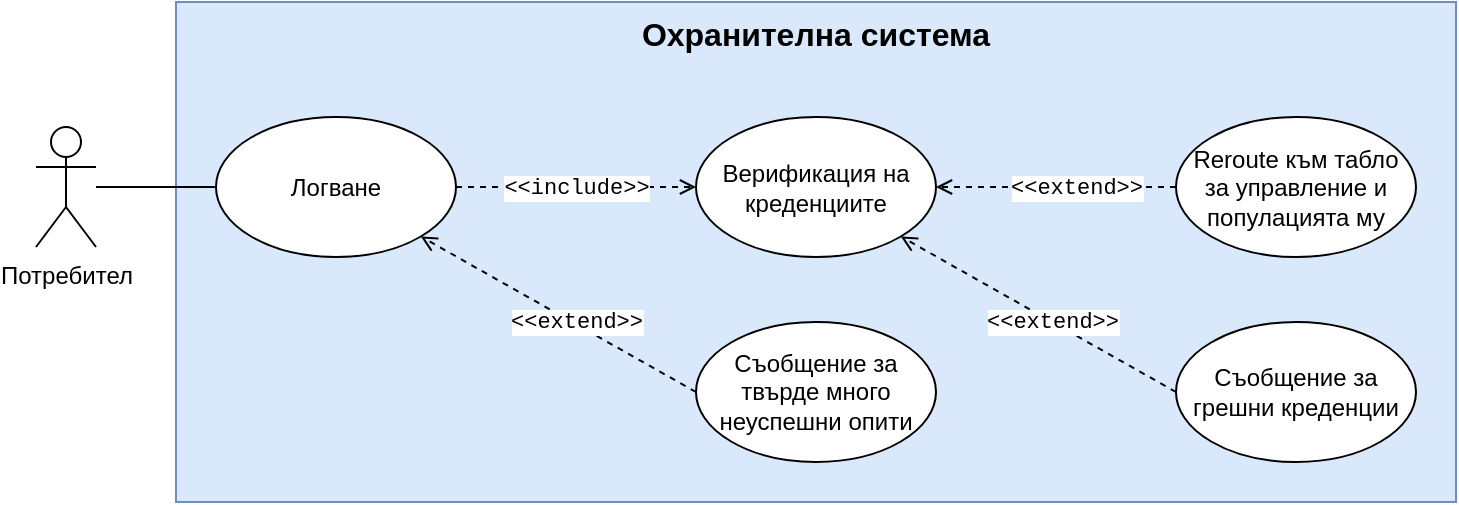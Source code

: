 <mxfile version="24.0.0" type="device">
  <diagram name="Page-1" id="30MqnBOIeB0xsz5yenpp">
    <mxGraphModel dx="2103" dy="4466" grid="1" gridSize="10" guides="1" tooltips="1" connect="1" arrows="1" fold="1" page="1" pageScale="1" pageWidth="827" pageHeight="1169" math="0" shadow="0">
      <root>
        <mxCell id="0" />
        <mxCell id="1" parent="0" />
        <mxCell id="JSNbP3Fe5mPufIV70ukt-22" value="Охранителна система" style="whiteSpace=wrap;html=1;verticalAlign=top;fillColor=#dae8fc;fillStyle=solid;fontStyle=1;fontSize=16;strokeColor=#6c8ebf;" parent="1" vertex="1">
          <mxGeometry x="90" y="-140" width="640" height="250" as="geometry" />
        </mxCell>
        <mxCell id="JSNbP3Fe5mPufIV70ukt-24" style="edgeStyle=orthogonalEdgeStyle;rounded=0;orthogonalLoop=1;jettySize=auto;html=1;entryX=0;entryY=0.5;entryDx=0;entryDy=0;endArrow=none;endFill=0;" parent="1" source="JSNbP3Fe5mPufIV70ukt-21" target="JSNbP3Fe5mPufIV70ukt-23" edge="1">
          <mxGeometry relative="1" as="geometry" />
        </mxCell>
        <mxCell id="JSNbP3Fe5mPufIV70ukt-21" value="Потребител" style="shape=umlActor;verticalLabelPosition=bottom;verticalAlign=top;html=1;outlineConnect=0;" parent="1" vertex="1">
          <mxGeometry x="20" y="-77.5" width="30" height="60" as="geometry" />
        </mxCell>
        <mxCell id="JSNbP3Fe5mPufIV70ukt-26" style="edgeStyle=orthogonalEdgeStyle;rounded=0;orthogonalLoop=1;jettySize=auto;html=1;entryX=0;entryY=0.5;entryDx=0;entryDy=0;dashed=1;endArrow=open;endFill=0;" parent="1" source="JSNbP3Fe5mPufIV70ukt-23" target="JSNbP3Fe5mPufIV70ukt-25" edge="1">
          <mxGeometry relative="1" as="geometry" />
        </mxCell>
        <mxCell id="JSNbP3Fe5mPufIV70ukt-29" value="&amp;lt;&amp;lt;include&amp;gt;&amp;gt;" style="edgeLabel;html=1;align=center;verticalAlign=middle;resizable=0;points=[];fontFamily=Courier New;" parent="JSNbP3Fe5mPufIV70ukt-26" vertex="1" connectable="0">
          <mxGeometry x="0.249" y="3" relative="1" as="geometry">
            <mxPoint x="-15" y="3" as="offset" />
          </mxGeometry>
        </mxCell>
        <mxCell id="JSNbP3Fe5mPufIV70ukt-23" value="Логване" style="ellipse;whiteSpace=wrap;html=1;" parent="1" vertex="1">
          <mxGeometry x="110" y="-82.5" width="120" height="70" as="geometry" />
        </mxCell>
        <mxCell id="JSNbP3Fe5mPufIV70ukt-25" value="Верификация на креденциите" style="ellipse;whiteSpace=wrap;html=1;" parent="1" vertex="1">
          <mxGeometry x="350" y="-82.5" width="120" height="70" as="geometry" />
        </mxCell>
        <mxCell id="JSNbP3Fe5mPufIV70ukt-31" style="rounded=0;orthogonalLoop=1;jettySize=auto;html=1;exitX=0;exitY=0.5;exitDx=0;exitDy=0;endArrow=open;endFill=0;dashed=1;entryX=1;entryY=1;entryDx=0;entryDy=0;" parent="1" source="JSNbP3Fe5mPufIV70ukt-27" target="JSNbP3Fe5mPufIV70ukt-25" edge="1">
          <mxGeometry relative="1" as="geometry">
            <mxPoint x="470" y="-50" as="targetPoint" />
          </mxGeometry>
        </mxCell>
        <mxCell id="JSNbP3Fe5mPufIV70ukt-33" value="&amp;lt;&amp;lt;extend&amp;gt;&amp;gt;" style="edgeLabel;html=1;align=center;verticalAlign=middle;resizable=0;points=[];fontFamily=Courier New;" parent="JSNbP3Fe5mPufIV70ukt-31" vertex="1" connectable="0">
          <mxGeometry x="-0.04" y="-2" relative="1" as="geometry">
            <mxPoint x="3" y="4" as="offset" />
          </mxGeometry>
        </mxCell>
        <mxCell id="JSNbP3Fe5mPufIV70ukt-27" value="Съобщение за грешни креденции" style="ellipse;whiteSpace=wrap;html=1;" parent="1" vertex="1">
          <mxGeometry x="590" y="20" width="120" height="70" as="geometry" />
        </mxCell>
        <mxCell id="JSNbP3Fe5mPufIV70ukt-30" style="edgeStyle=orthogonalEdgeStyle;rounded=0;orthogonalLoop=1;jettySize=auto;html=1;exitX=0;exitY=0.5;exitDx=0;exitDy=0;entryX=1;entryY=0.5;entryDx=0;entryDy=0;endArrow=open;endFill=0;dashed=1;" parent="1" source="JSNbP3Fe5mPufIV70ukt-28" target="JSNbP3Fe5mPufIV70ukt-25" edge="1">
          <mxGeometry relative="1" as="geometry" />
        </mxCell>
        <mxCell id="JSNbP3Fe5mPufIV70ukt-32" value="&amp;lt;&amp;lt;extend&amp;gt;&amp;gt;" style="edgeLabel;html=1;align=center;verticalAlign=middle;resizable=0;points=[];fontFamily=Courier New;" parent="JSNbP3Fe5mPufIV70ukt-30" vertex="1" connectable="0">
          <mxGeometry x="0.104" y="1" relative="1" as="geometry">
            <mxPoint x="16" y="-1" as="offset" />
          </mxGeometry>
        </mxCell>
        <mxCell id="JSNbP3Fe5mPufIV70ukt-28" value="Reroute към табло за управление и популацията му" style="ellipse;whiteSpace=wrap;html=1;" parent="1" vertex="1">
          <mxGeometry x="590" y="-82.5" width="120" height="70" as="geometry" />
        </mxCell>
        <mxCell id="JSNbP3Fe5mPufIV70ukt-35" style="rounded=0;orthogonalLoop=1;jettySize=auto;html=1;exitX=0;exitY=0.5;exitDx=0;exitDy=0;entryX=1;entryY=1;entryDx=0;entryDy=0;endArrow=open;endFill=0;dashed=1;" parent="1" source="JSNbP3Fe5mPufIV70ukt-34" target="JSNbP3Fe5mPufIV70ukt-23" edge="1">
          <mxGeometry relative="1" as="geometry" />
        </mxCell>
        <mxCell id="JSNbP3Fe5mPufIV70ukt-36" value="&amp;lt;&amp;lt;extend&amp;gt;&amp;gt;" style="edgeLabel;html=1;align=center;verticalAlign=middle;resizable=0;points=[];fontFamily=Courier New;" parent="JSNbP3Fe5mPufIV70ukt-35" vertex="1" connectable="0">
          <mxGeometry x="-0.583" y="-1" relative="1" as="geometry">
            <mxPoint x="-32" y="-18" as="offset" />
          </mxGeometry>
        </mxCell>
        <mxCell id="JSNbP3Fe5mPufIV70ukt-34" value="Съобщение за твърде много неуспешни опити" style="ellipse;whiteSpace=wrap;html=1;" parent="1" vertex="1">
          <mxGeometry x="350" y="20" width="120" height="70" as="geometry" />
        </mxCell>
      </root>
    </mxGraphModel>
  </diagram>
</mxfile>
